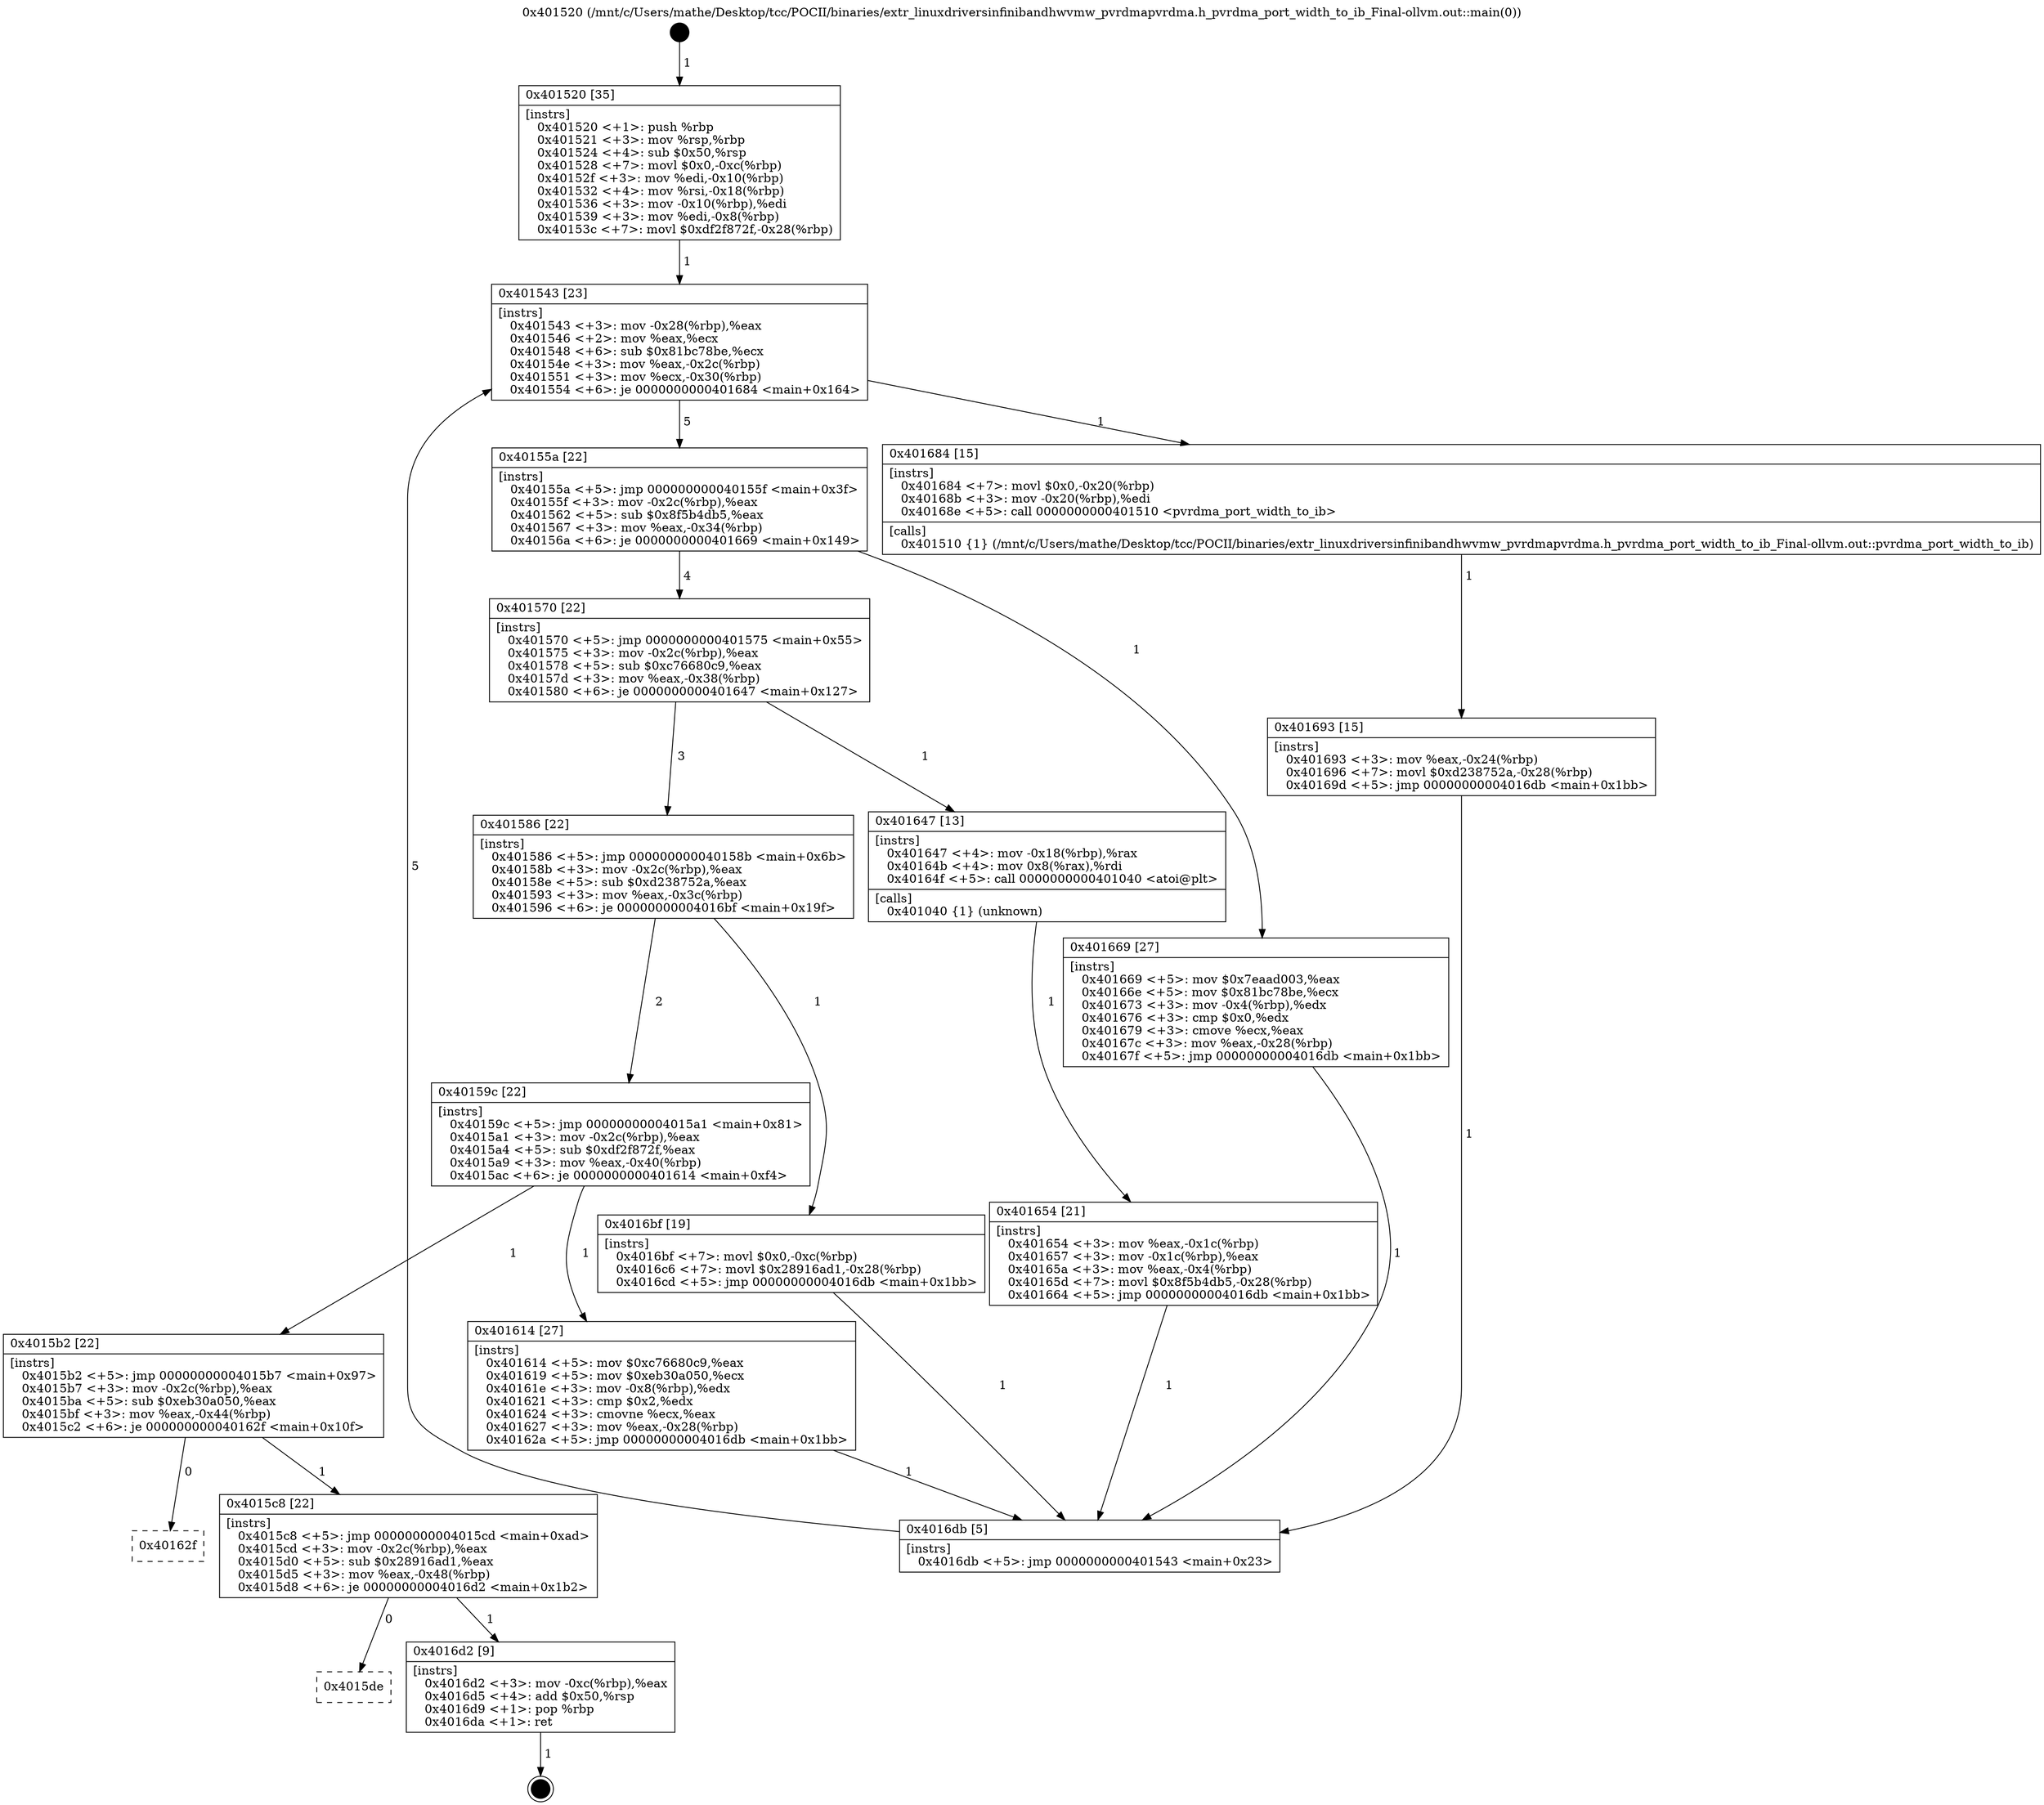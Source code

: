 digraph "0x401520" {
  label = "0x401520 (/mnt/c/Users/mathe/Desktop/tcc/POCII/binaries/extr_linuxdriversinfinibandhwvmw_pvrdmapvrdma.h_pvrdma_port_width_to_ib_Final-ollvm.out::main(0))"
  labelloc = "t"
  node[shape=record]

  Entry [label="",width=0.3,height=0.3,shape=circle,fillcolor=black,style=filled]
  "0x401543" [label="{
     0x401543 [23]\l
     | [instrs]\l
     &nbsp;&nbsp;0x401543 \<+3\>: mov -0x28(%rbp),%eax\l
     &nbsp;&nbsp;0x401546 \<+2\>: mov %eax,%ecx\l
     &nbsp;&nbsp;0x401548 \<+6\>: sub $0x81bc78be,%ecx\l
     &nbsp;&nbsp;0x40154e \<+3\>: mov %eax,-0x2c(%rbp)\l
     &nbsp;&nbsp;0x401551 \<+3\>: mov %ecx,-0x30(%rbp)\l
     &nbsp;&nbsp;0x401554 \<+6\>: je 0000000000401684 \<main+0x164\>\l
  }"]
  "0x401684" [label="{
     0x401684 [15]\l
     | [instrs]\l
     &nbsp;&nbsp;0x401684 \<+7\>: movl $0x0,-0x20(%rbp)\l
     &nbsp;&nbsp;0x40168b \<+3\>: mov -0x20(%rbp),%edi\l
     &nbsp;&nbsp;0x40168e \<+5\>: call 0000000000401510 \<pvrdma_port_width_to_ib\>\l
     | [calls]\l
     &nbsp;&nbsp;0x401510 \{1\} (/mnt/c/Users/mathe/Desktop/tcc/POCII/binaries/extr_linuxdriversinfinibandhwvmw_pvrdmapvrdma.h_pvrdma_port_width_to_ib_Final-ollvm.out::pvrdma_port_width_to_ib)\l
  }"]
  "0x40155a" [label="{
     0x40155a [22]\l
     | [instrs]\l
     &nbsp;&nbsp;0x40155a \<+5\>: jmp 000000000040155f \<main+0x3f\>\l
     &nbsp;&nbsp;0x40155f \<+3\>: mov -0x2c(%rbp),%eax\l
     &nbsp;&nbsp;0x401562 \<+5\>: sub $0x8f5b4db5,%eax\l
     &nbsp;&nbsp;0x401567 \<+3\>: mov %eax,-0x34(%rbp)\l
     &nbsp;&nbsp;0x40156a \<+6\>: je 0000000000401669 \<main+0x149\>\l
  }"]
  Exit [label="",width=0.3,height=0.3,shape=circle,fillcolor=black,style=filled,peripheries=2]
  "0x401669" [label="{
     0x401669 [27]\l
     | [instrs]\l
     &nbsp;&nbsp;0x401669 \<+5\>: mov $0x7eaad003,%eax\l
     &nbsp;&nbsp;0x40166e \<+5\>: mov $0x81bc78be,%ecx\l
     &nbsp;&nbsp;0x401673 \<+3\>: mov -0x4(%rbp),%edx\l
     &nbsp;&nbsp;0x401676 \<+3\>: cmp $0x0,%edx\l
     &nbsp;&nbsp;0x401679 \<+3\>: cmove %ecx,%eax\l
     &nbsp;&nbsp;0x40167c \<+3\>: mov %eax,-0x28(%rbp)\l
     &nbsp;&nbsp;0x40167f \<+5\>: jmp 00000000004016db \<main+0x1bb\>\l
  }"]
  "0x401570" [label="{
     0x401570 [22]\l
     | [instrs]\l
     &nbsp;&nbsp;0x401570 \<+5\>: jmp 0000000000401575 \<main+0x55\>\l
     &nbsp;&nbsp;0x401575 \<+3\>: mov -0x2c(%rbp),%eax\l
     &nbsp;&nbsp;0x401578 \<+5\>: sub $0xc76680c9,%eax\l
     &nbsp;&nbsp;0x40157d \<+3\>: mov %eax,-0x38(%rbp)\l
     &nbsp;&nbsp;0x401580 \<+6\>: je 0000000000401647 \<main+0x127\>\l
  }"]
  "0x4015de" [label="{
     0x4015de\l
  }", style=dashed]
  "0x401647" [label="{
     0x401647 [13]\l
     | [instrs]\l
     &nbsp;&nbsp;0x401647 \<+4\>: mov -0x18(%rbp),%rax\l
     &nbsp;&nbsp;0x40164b \<+4\>: mov 0x8(%rax),%rdi\l
     &nbsp;&nbsp;0x40164f \<+5\>: call 0000000000401040 \<atoi@plt\>\l
     | [calls]\l
     &nbsp;&nbsp;0x401040 \{1\} (unknown)\l
  }"]
  "0x401586" [label="{
     0x401586 [22]\l
     | [instrs]\l
     &nbsp;&nbsp;0x401586 \<+5\>: jmp 000000000040158b \<main+0x6b\>\l
     &nbsp;&nbsp;0x40158b \<+3\>: mov -0x2c(%rbp),%eax\l
     &nbsp;&nbsp;0x40158e \<+5\>: sub $0xd238752a,%eax\l
     &nbsp;&nbsp;0x401593 \<+3\>: mov %eax,-0x3c(%rbp)\l
     &nbsp;&nbsp;0x401596 \<+6\>: je 00000000004016bf \<main+0x19f\>\l
  }"]
  "0x4016d2" [label="{
     0x4016d2 [9]\l
     | [instrs]\l
     &nbsp;&nbsp;0x4016d2 \<+3\>: mov -0xc(%rbp),%eax\l
     &nbsp;&nbsp;0x4016d5 \<+4\>: add $0x50,%rsp\l
     &nbsp;&nbsp;0x4016d9 \<+1\>: pop %rbp\l
     &nbsp;&nbsp;0x4016da \<+1\>: ret\l
  }"]
  "0x4016bf" [label="{
     0x4016bf [19]\l
     | [instrs]\l
     &nbsp;&nbsp;0x4016bf \<+7\>: movl $0x0,-0xc(%rbp)\l
     &nbsp;&nbsp;0x4016c6 \<+7\>: movl $0x28916ad1,-0x28(%rbp)\l
     &nbsp;&nbsp;0x4016cd \<+5\>: jmp 00000000004016db \<main+0x1bb\>\l
  }"]
  "0x40159c" [label="{
     0x40159c [22]\l
     | [instrs]\l
     &nbsp;&nbsp;0x40159c \<+5\>: jmp 00000000004015a1 \<main+0x81\>\l
     &nbsp;&nbsp;0x4015a1 \<+3\>: mov -0x2c(%rbp),%eax\l
     &nbsp;&nbsp;0x4015a4 \<+5\>: sub $0xdf2f872f,%eax\l
     &nbsp;&nbsp;0x4015a9 \<+3\>: mov %eax,-0x40(%rbp)\l
     &nbsp;&nbsp;0x4015ac \<+6\>: je 0000000000401614 \<main+0xf4\>\l
  }"]
  "0x4015c8" [label="{
     0x4015c8 [22]\l
     | [instrs]\l
     &nbsp;&nbsp;0x4015c8 \<+5\>: jmp 00000000004015cd \<main+0xad\>\l
     &nbsp;&nbsp;0x4015cd \<+3\>: mov -0x2c(%rbp),%eax\l
     &nbsp;&nbsp;0x4015d0 \<+5\>: sub $0x28916ad1,%eax\l
     &nbsp;&nbsp;0x4015d5 \<+3\>: mov %eax,-0x48(%rbp)\l
     &nbsp;&nbsp;0x4015d8 \<+6\>: je 00000000004016d2 \<main+0x1b2\>\l
  }"]
  "0x401614" [label="{
     0x401614 [27]\l
     | [instrs]\l
     &nbsp;&nbsp;0x401614 \<+5\>: mov $0xc76680c9,%eax\l
     &nbsp;&nbsp;0x401619 \<+5\>: mov $0xeb30a050,%ecx\l
     &nbsp;&nbsp;0x40161e \<+3\>: mov -0x8(%rbp),%edx\l
     &nbsp;&nbsp;0x401621 \<+3\>: cmp $0x2,%edx\l
     &nbsp;&nbsp;0x401624 \<+3\>: cmovne %ecx,%eax\l
     &nbsp;&nbsp;0x401627 \<+3\>: mov %eax,-0x28(%rbp)\l
     &nbsp;&nbsp;0x40162a \<+5\>: jmp 00000000004016db \<main+0x1bb\>\l
  }"]
  "0x4015b2" [label="{
     0x4015b2 [22]\l
     | [instrs]\l
     &nbsp;&nbsp;0x4015b2 \<+5\>: jmp 00000000004015b7 \<main+0x97\>\l
     &nbsp;&nbsp;0x4015b7 \<+3\>: mov -0x2c(%rbp),%eax\l
     &nbsp;&nbsp;0x4015ba \<+5\>: sub $0xeb30a050,%eax\l
     &nbsp;&nbsp;0x4015bf \<+3\>: mov %eax,-0x44(%rbp)\l
     &nbsp;&nbsp;0x4015c2 \<+6\>: je 000000000040162f \<main+0x10f\>\l
  }"]
  "0x4016db" [label="{
     0x4016db [5]\l
     | [instrs]\l
     &nbsp;&nbsp;0x4016db \<+5\>: jmp 0000000000401543 \<main+0x23\>\l
  }"]
  "0x401520" [label="{
     0x401520 [35]\l
     | [instrs]\l
     &nbsp;&nbsp;0x401520 \<+1\>: push %rbp\l
     &nbsp;&nbsp;0x401521 \<+3\>: mov %rsp,%rbp\l
     &nbsp;&nbsp;0x401524 \<+4\>: sub $0x50,%rsp\l
     &nbsp;&nbsp;0x401528 \<+7\>: movl $0x0,-0xc(%rbp)\l
     &nbsp;&nbsp;0x40152f \<+3\>: mov %edi,-0x10(%rbp)\l
     &nbsp;&nbsp;0x401532 \<+4\>: mov %rsi,-0x18(%rbp)\l
     &nbsp;&nbsp;0x401536 \<+3\>: mov -0x10(%rbp),%edi\l
     &nbsp;&nbsp;0x401539 \<+3\>: mov %edi,-0x8(%rbp)\l
     &nbsp;&nbsp;0x40153c \<+7\>: movl $0xdf2f872f,-0x28(%rbp)\l
  }"]
  "0x401654" [label="{
     0x401654 [21]\l
     | [instrs]\l
     &nbsp;&nbsp;0x401654 \<+3\>: mov %eax,-0x1c(%rbp)\l
     &nbsp;&nbsp;0x401657 \<+3\>: mov -0x1c(%rbp),%eax\l
     &nbsp;&nbsp;0x40165a \<+3\>: mov %eax,-0x4(%rbp)\l
     &nbsp;&nbsp;0x40165d \<+7\>: movl $0x8f5b4db5,-0x28(%rbp)\l
     &nbsp;&nbsp;0x401664 \<+5\>: jmp 00000000004016db \<main+0x1bb\>\l
  }"]
  "0x401693" [label="{
     0x401693 [15]\l
     | [instrs]\l
     &nbsp;&nbsp;0x401693 \<+3\>: mov %eax,-0x24(%rbp)\l
     &nbsp;&nbsp;0x401696 \<+7\>: movl $0xd238752a,-0x28(%rbp)\l
     &nbsp;&nbsp;0x40169d \<+5\>: jmp 00000000004016db \<main+0x1bb\>\l
  }"]
  "0x40162f" [label="{
     0x40162f\l
  }", style=dashed]
  Entry -> "0x401520" [label=" 1"]
  "0x401543" -> "0x401684" [label=" 1"]
  "0x401543" -> "0x40155a" [label=" 5"]
  "0x4016d2" -> Exit [label=" 1"]
  "0x40155a" -> "0x401669" [label=" 1"]
  "0x40155a" -> "0x401570" [label=" 4"]
  "0x4015c8" -> "0x4015de" [label=" 0"]
  "0x401570" -> "0x401647" [label=" 1"]
  "0x401570" -> "0x401586" [label=" 3"]
  "0x4015c8" -> "0x4016d2" [label=" 1"]
  "0x401586" -> "0x4016bf" [label=" 1"]
  "0x401586" -> "0x40159c" [label=" 2"]
  "0x4015b2" -> "0x4015c8" [label=" 1"]
  "0x40159c" -> "0x401614" [label=" 1"]
  "0x40159c" -> "0x4015b2" [label=" 1"]
  "0x401614" -> "0x4016db" [label=" 1"]
  "0x401520" -> "0x401543" [label=" 1"]
  "0x4016db" -> "0x401543" [label=" 5"]
  "0x401647" -> "0x401654" [label=" 1"]
  "0x401654" -> "0x4016db" [label=" 1"]
  "0x401669" -> "0x4016db" [label=" 1"]
  "0x401684" -> "0x401693" [label=" 1"]
  "0x401693" -> "0x4016db" [label=" 1"]
  "0x4016bf" -> "0x4016db" [label=" 1"]
  "0x4015b2" -> "0x40162f" [label=" 0"]
}
